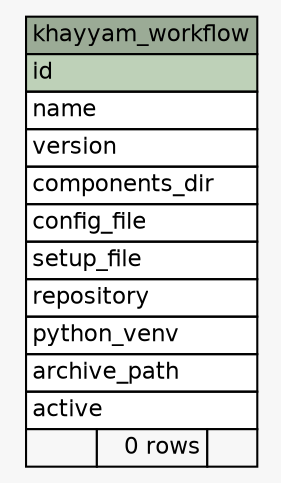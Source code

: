 // dot 2.36.0 on Mac OS X 10.9.5
// SchemaSpy rev 590
digraph "khayyam_workflow" {
  graph [
    rankdir="RL"
    bgcolor="#f7f7f7"
    nodesep="0.18"
    ranksep="0.46"
    fontname="Helvetica"
    fontsize="11"
  ];
  node [
    fontname="Helvetica"
    fontsize="11"
    shape="plaintext"
  ];
  edge [
    arrowsize="0.8"
  ];
  "khayyam_workflow" [
    label=<
    <TABLE BORDER="0" CELLBORDER="1" CELLSPACING="0" BGCOLOR="#ffffff">
      <TR><TD COLSPAN="3" BGCOLOR="#9bab96" ALIGN="CENTER">khayyam_workflow</TD></TR>
      <TR><TD PORT="id" COLSPAN="3" BGCOLOR="#bed1b8" ALIGN="LEFT">id</TD></TR>
      <TR><TD PORT="name" COLSPAN="3" ALIGN="LEFT">name</TD></TR>
      <TR><TD PORT="version" COLSPAN="3" ALIGN="LEFT">version</TD></TR>
      <TR><TD PORT="components_dir" COLSPAN="3" ALIGN="LEFT">components_dir</TD></TR>
      <TR><TD PORT="config_file" COLSPAN="3" ALIGN="LEFT">config_file</TD></TR>
      <TR><TD PORT="setup_file" COLSPAN="3" ALIGN="LEFT">setup_file</TD></TR>
      <TR><TD PORT="repository" COLSPAN="3" ALIGN="LEFT">repository</TD></TR>
      <TR><TD PORT="python_venv" COLSPAN="3" ALIGN="LEFT">python_venv</TD></TR>
      <TR><TD PORT="archive_path" COLSPAN="3" ALIGN="LEFT">archive_path</TD></TR>
      <TR><TD PORT="active" COLSPAN="3" ALIGN="LEFT">active</TD></TR>
      <TR><TD ALIGN="LEFT" BGCOLOR="#f7f7f7">  </TD><TD ALIGN="RIGHT" BGCOLOR="#f7f7f7">0 rows</TD><TD ALIGN="RIGHT" BGCOLOR="#f7f7f7">  </TD></TR>
    </TABLE>>
    URL="tables/khayyam_workflow.html"
    tooltip="khayyam_workflow"
  ];
}
